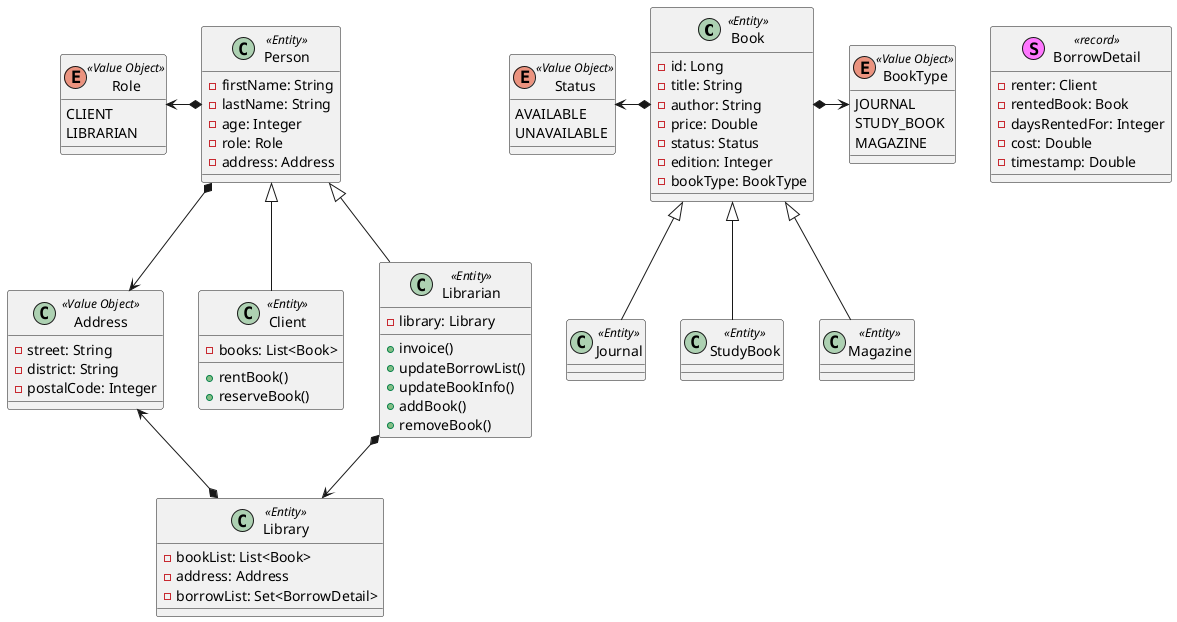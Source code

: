 @startuml
'https://plantuml.com/class-diagram

class Book <<Entity>> {
-id: Long
-title: String
-author: String
-price: Double
-status: Status
-edition: Integer
-bookType: BookType
}

class Person <<Entity>> {
-firstName: String
-lastName: String
-age: Integer
-role: Role
-address: Address
}

class Client <<Entity>> {
-books: List<Book>

+rentBook()
+reserveBook()
}

class Librarian <<Entity>> {
-library: Library

+invoice()
+updateBorrowList()
+updateBookInfo()
+addBook()
+removeBook()
}

class Library <<Entity>> {
-bookList: List<Book>
-address: Address
-borrowList: Set<BorrowDetail>
}

class Address <<Value Object>> {
-street: String
-district: String
-postalCode: Integer
}

class Journal <<Entity>> {
}

class StudyBook <<Entity>> {
}

class Magazine <<Entity>> {
}

enum Status <<Value Object>> {
AVAILABLE
UNAVAILABLE
}

enum Role <<Value Object>> {
CLIENT
LIBRARIAN
}

enum BookType <<Value Object>> {
JOURNAL
STUDY_BOOK
MAGAZINE
}

stereotype BorrowDetail <<record>> {
-renter: Client
-rentedBook: Book
-daysRentedFor: Integer
-cost: Double
-timestamp: Double
}

Book *--left> Status
Person *--left> Role
Person *--> Address
Librarian *--> Library
Library *--up> Address
Book *--right> BookType

Journal --up|> Book
StudyBook --up|> Book
Magazine --up|> Book

Client --up|> Person
Librarian --up|> Person

@enduml